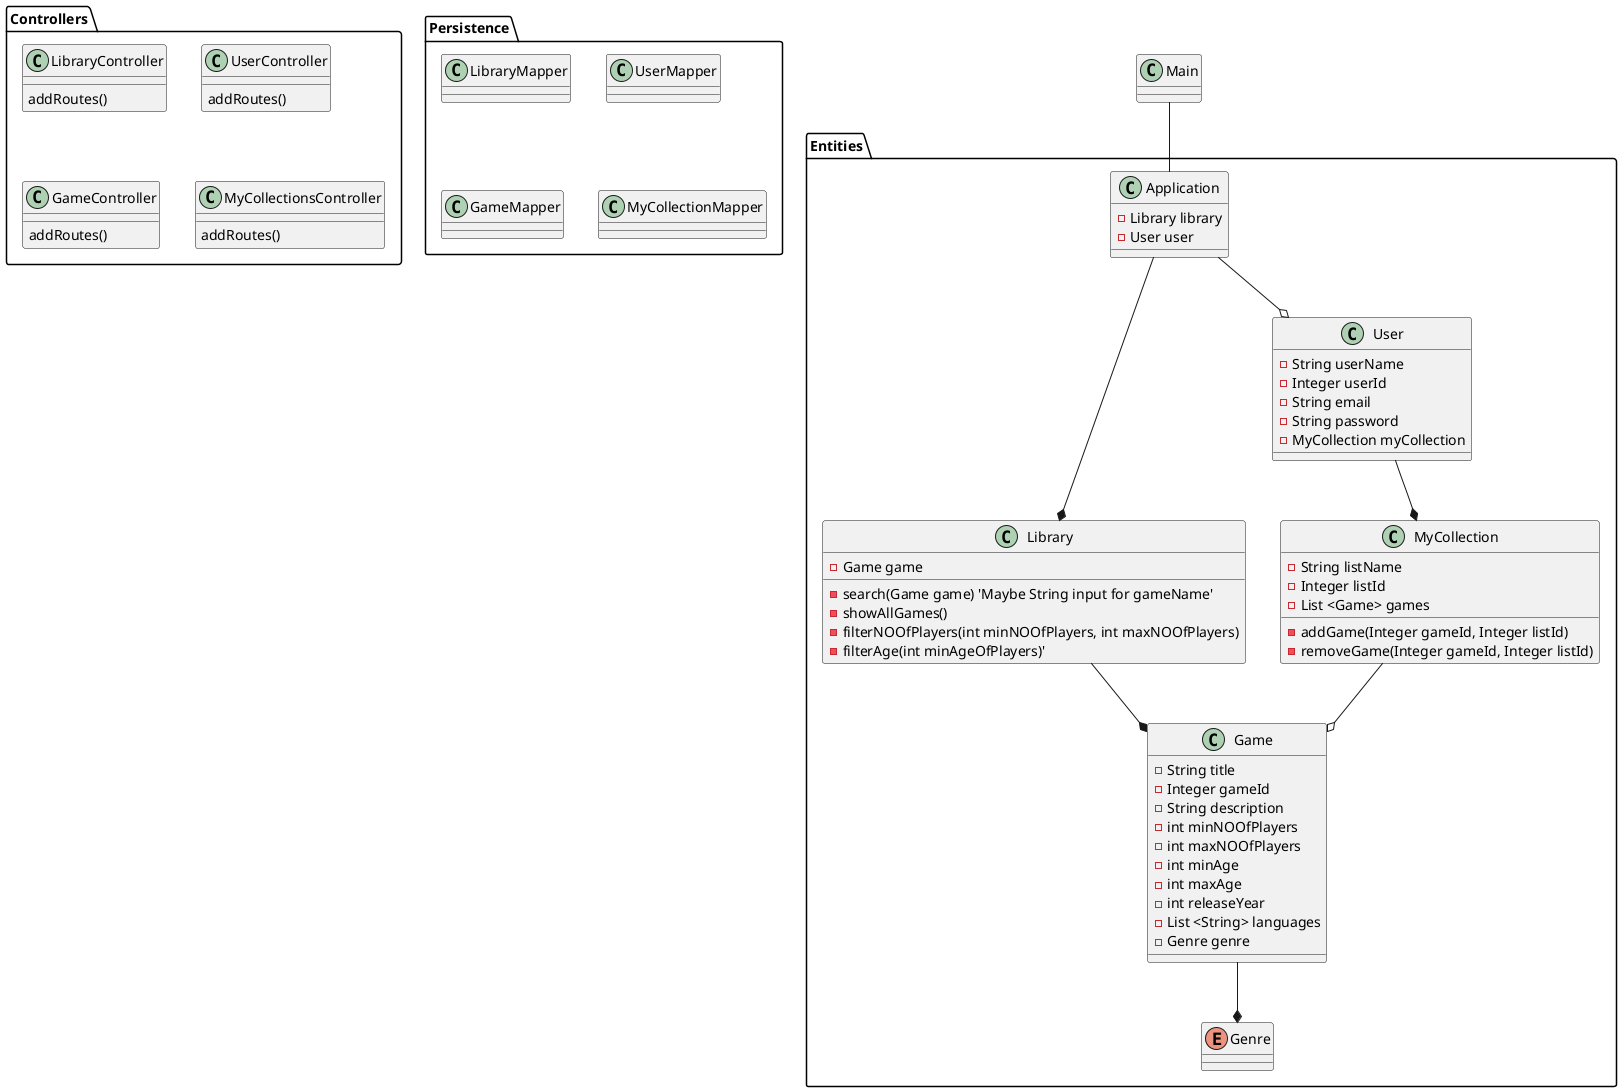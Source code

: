 @startuml ClassDiagramUS1+2
'Alt+D = preview


class Main{
'BoardGameApp
}

package Entities{

    class Application{
        -Library library
        -User user
        'Getters and setters'
    }

    class Library{
        -Game game
        -search(Game game) 'Maybe String input for gameName'
        -showAllGames()
        '-filter(Enum genre)
        -filterNOOfPlayers(int minNOOfPlayers, int maxNOOfPlayers)
        -filterAge(int minAgeOfPlayers)'
    }

    class User{
        -String userName
        -Integer userId
        -String email
        -String password
        -MyCollection myCollection
        'Getters and setters'
    }

    class MyCollection{
        -String listName
        -Integer listId
        -List <Game> games
        'Det er listen der bruger funktionerne, spillet bliver bare sendt med rundt.'
        -addGame(Integer gameId, Integer listId)
        -removeGame(Integer gameId, Integer listId)
    } 

    class Game {
        -String title
        -Integer gameId
        -String description
        -int minNOOfPlayers
        -int maxNOOfPlayers
        -int minAge
        -int maxAge
        -int releaseYear
        -List <String> languages
        -Genre genre
        'Getters and setters'
    }

    enum Genre{
    }
}

'Vi har ikke fokus på persistence og controllers i denne iteration, hvorfor vi bare har de to packages med, men ikke har udviklet dem
package Controllers{
    class LibraryController{
        addRoutes()
    }

    class UserController{
        addRoutes()
    }

    class GameController{
        addRoutes()
    }

    class MyCollectionsController{
        addRoutes()
    }

}

package Persistence{
    class LibraryMapper{}

    class UserMapper{}

    class GameMapper{}

    class MyCollectionMapper{}

}

'Relations
'Entities
Main -- Application
Application --* Library
Application --o User
User --* MyCollection
MyCollection --o Game
Library --* Game
Game --* Genre


@enduml

implements ..|>
extends <|-- (is-a)
composition *-- (must-have)
Aggregation o-- (can-have)
Associering <-- (knows-of)
Dependency ..> (uses)